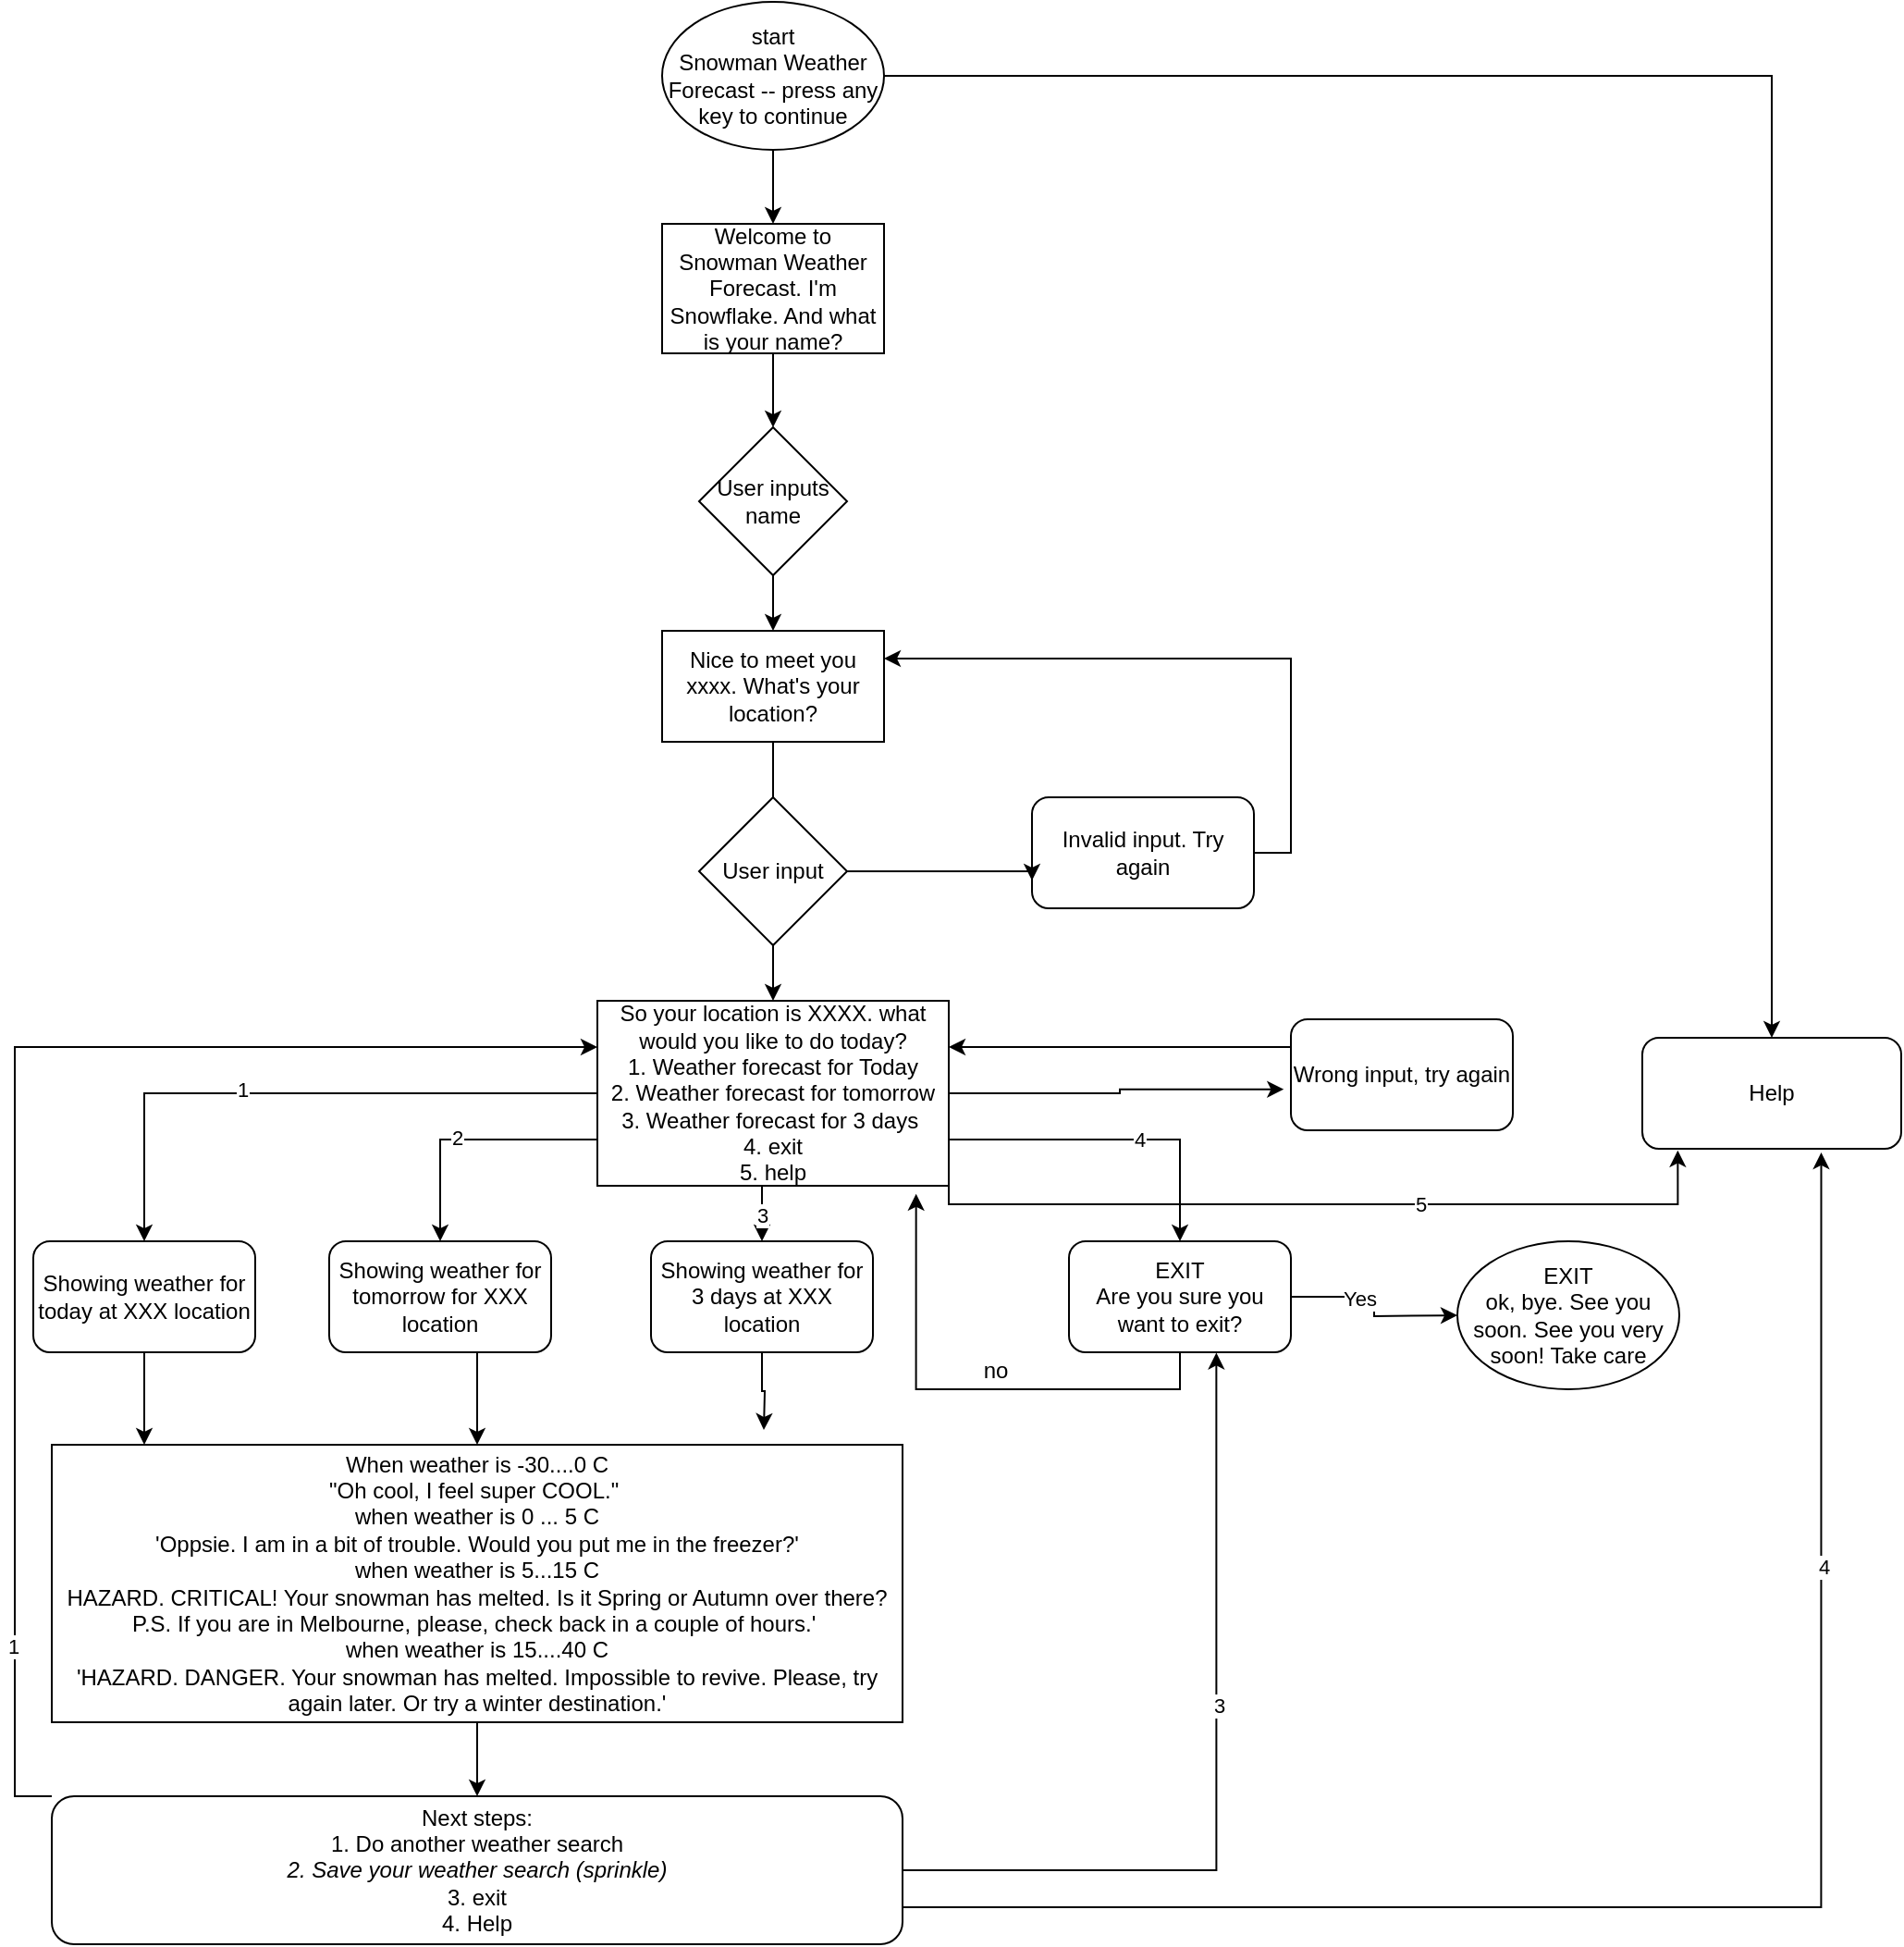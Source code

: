 <mxfile version="13.10.9" type="github">
  <diagram id="MsivO8KTLnRSj79RNSYw" name="Page-1">
    <mxGraphModel dx="1572" dy="966" grid="1" gridSize="10" guides="1" tooltips="1" connect="1" arrows="0" fold="1" page="1" pageScale="1" pageWidth="827" pageHeight="1169" math="0" shadow="0">
      <root>
        <mxCell id="0" />
        <mxCell id="1" parent="0" />
        <mxCell id="u9vrd8AwZ9Mhj5PSegty-5" value="" style="edgeStyle=orthogonalEdgeStyle;rounded=0;orthogonalLoop=1;jettySize=auto;html=1;" edge="1" parent="1" source="u9vrd8AwZ9Mhj5PSegty-1" target="u9vrd8AwZ9Mhj5PSegty-4">
          <mxGeometry relative="1" as="geometry" />
        </mxCell>
        <mxCell id="u9vrd8AwZ9Mhj5PSegty-1" value="Welcome to Snowman Weather Forecast. I&#39;m Snowflake. And what is your name?" style="rounded=0;whiteSpace=wrap;html=1;" vertex="1" parent="1">
          <mxGeometry x="360" y="130" width="120" height="70" as="geometry" />
        </mxCell>
        <mxCell id="u9vrd8AwZ9Mhj5PSegty-3" value="" style="edgeStyle=orthogonalEdgeStyle;rounded=0;orthogonalLoop=1;jettySize=auto;html=1;" edge="1" parent="1" source="u9vrd8AwZ9Mhj5PSegty-2" target="u9vrd8AwZ9Mhj5PSegty-1">
          <mxGeometry relative="1" as="geometry" />
        </mxCell>
        <mxCell id="u9vrd8AwZ9Mhj5PSegty-51" style="edgeStyle=orthogonalEdgeStyle;rounded=0;orthogonalLoop=1;jettySize=auto;html=1;exitX=1;exitY=0.5;exitDx=0;exitDy=0;" edge="1" parent="1" source="u9vrd8AwZ9Mhj5PSegty-2" target="u9vrd8AwZ9Mhj5PSegty-49">
          <mxGeometry relative="1" as="geometry" />
        </mxCell>
        <mxCell id="u9vrd8AwZ9Mhj5PSegty-2" value="start&lt;br&gt;Snowman Weather Forecast -- press any key to continue" style="ellipse;whiteSpace=wrap;html=1;" vertex="1" parent="1">
          <mxGeometry x="360" y="10" width="120" height="80" as="geometry" />
        </mxCell>
        <mxCell id="u9vrd8AwZ9Mhj5PSegty-7" value="" style="edgeStyle=orthogonalEdgeStyle;rounded=0;orthogonalLoop=1;jettySize=auto;html=1;" edge="1" parent="1" source="u9vrd8AwZ9Mhj5PSegty-22" target="u9vrd8AwZ9Mhj5PSegty-6">
          <mxGeometry relative="1" as="geometry" />
        </mxCell>
        <mxCell id="u9vrd8AwZ9Mhj5PSegty-4" value="User inputs name" style="rhombus;whiteSpace=wrap;html=1;" vertex="1" parent="1">
          <mxGeometry x="380" y="240" width="80" height="80" as="geometry" />
        </mxCell>
        <mxCell id="u9vrd8AwZ9Mhj5PSegty-40" style="edgeStyle=orthogonalEdgeStyle;rounded=0;orthogonalLoop=1;jettySize=auto;html=1;exitX=0;exitY=0.5;exitDx=0;exitDy=0;" edge="1" parent="1" source="u9vrd8AwZ9Mhj5PSegty-6" target="u9vrd8AwZ9Mhj5PSegty-33">
          <mxGeometry relative="1" as="geometry" />
        </mxCell>
        <mxCell id="u9vrd8AwZ9Mhj5PSegty-58" value="1" style="edgeLabel;html=1;align=center;verticalAlign=middle;resizable=0;points=[];" vertex="1" connectable="0" parent="u9vrd8AwZ9Mhj5PSegty-40">
          <mxGeometry x="0.191" y="-2" relative="1" as="geometry">
            <mxPoint x="1" as="offset" />
          </mxGeometry>
        </mxCell>
        <mxCell id="u9vrd8AwZ9Mhj5PSegty-41" style="edgeStyle=orthogonalEdgeStyle;rounded=0;orthogonalLoop=1;jettySize=auto;html=1;exitX=0;exitY=0.75;exitDx=0;exitDy=0;entryX=0.5;entryY=0;entryDx=0;entryDy=0;" edge="1" parent="1" source="u9vrd8AwZ9Mhj5PSegty-6" target="u9vrd8AwZ9Mhj5PSegty-34">
          <mxGeometry relative="1" as="geometry" />
        </mxCell>
        <mxCell id="u9vrd8AwZ9Mhj5PSegty-59" value="2" style="edgeLabel;html=1;align=center;verticalAlign=middle;resizable=0;points=[];" vertex="1" connectable="0" parent="u9vrd8AwZ9Mhj5PSegty-41">
          <mxGeometry x="0.102" y="-1" relative="1" as="geometry">
            <mxPoint x="1" as="offset" />
          </mxGeometry>
        </mxCell>
        <mxCell id="u9vrd8AwZ9Mhj5PSegty-42" style="edgeStyle=orthogonalEdgeStyle;rounded=0;orthogonalLoop=1;jettySize=auto;html=1;exitX=0.5;exitY=1;exitDx=0;exitDy=0;entryX=0.5;entryY=0;entryDx=0;entryDy=0;" edge="1" parent="1" source="u9vrd8AwZ9Mhj5PSegty-6" target="u9vrd8AwZ9Mhj5PSegty-35">
          <mxGeometry relative="1" as="geometry" />
        </mxCell>
        <mxCell id="u9vrd8AwZ9Mhj5PSegty-60" value="3" style="edgeLabel;html=1;align=center;verticalAlign=middle;resizable=0;points=[];" vertex="1" connectable="0" parent="u9vrd8AwZ9Mhj5PSegty-42">
          <mxGeometry x="0.23" relative="1" as="geometry">
            <mxPoint as="offset" />
          </mxGeometry>
        </mxCell>
        <mxCell id="u9vrd8AwZ9Mhj5PSegty-43" style="edgeStyle=orthogonalEdgeStyle;rounded=0;orthogonalLoop=1;jettySize=auto;html=1;exitX=1;exitY=0.75;exitDx=0;exitDy=0;entryX=0.5;entryY=0;entryDx=0;entryDy=0;" edge="1" parent="1" source="u9vrd8AwZ9Mhj5PSegty-6" target="u9vrd8AwZ9Mhj5PSegty-36">
          <mxGeometry relative="1" as="geometry" />
        </mxCell>
        <mxCell id="u9vrd8AwZ9Mhj5PSegty-61" value="4" style="edgeLabel;html=1;align=center;verticalAlign=middle;resizable=0;points=[];" vertex="1" connectable="0" parent="u9vrd8AwZ9Mhj5PSegty-43">
          <mxGeometry x="0.137" relative="1" as="geometry">
            <mxPoint as="offset" />
          </mxGeometry>
        </mxCell>
        <mxCell id="u9vrd8AwZ9Mhj5PSegty-48" style="edgeStyle=orthogonalEdgeStyle;rounded=0;orthogonalLoop=1;jettySize=auto;html=1;exitX=1;exitY=0.5;exitDx=0;exitDy=0;entryX=-0.032;entryY=0.631;entryDx=0;entryDy=0;entryPerimeter=0;" edge="1" parent="1" source="u9vrd8AwZ9Mhj5PSegty-6" target="u9vrd8AwZ9Mhj5PSegty-37">
          <mxGeometry relative="1" as="geometry" />
        </mxCell>
        <mxCell id="u9vrd8AwZ9Mhj5PSegty-52" style="edgeStyle=orthogonalEdgeStyle;rounded=0;orthogonalLoop=1;jettySize=auto;html=1;exitX=1;exitY=1;exitDx=0;exitDy=0;entryX=0.137;entryY=1.014;entryDx=0;entryDy=0;entryPerimeter=0;" edge="1" parent="1" source="u9vrd8AwZ9Mhj5PSegty-6" target="u9vrd8AwZ9Mhj5PSegty-49">
          <mxGeometry relative="1" as="geometry">
            <Array as="points">
              <mxPoint x="515" y="660" />
              <mxPoint x="909" y="660" />
            </Array>
          </mxGeometry>
        </mxCell>
        <mxCell id="u9vrd8AwZ9Mhj5PSegty-62" value="5" style="edgeLabel;html=1;align=center;verticalAlign=middle;resizable=0;points=[];" vertex="1" connectable="0" parent="u9vrd8AwZ9Mhj5PSegty-52">
          <mxGeometry x="0.219" relative="1" as="geometry">
            <mxPoint x="1" as="offset" />
          </mxGeometry>
        </mxCell>
        <mxCell id="u9vrd8AwZ9Mhj5PSegty-6" value="So your location is XXXX. what would you like to do today?&lt;br&gt;1. Weather forecast for Today&lt;br&gt;2. Weather forecast for tomorrow&lt;br&gt;3. Weather forecast for 3 days&amp;nbsp;&lt;br&gt;4. exit&lt;br&gt;5. help" style="rounded=0;whiteSpace=wrap;html=1;" vertex="1" parent="1">
          <mxGeometry x="325" y="550" width="190" height="100" as="geometry" />
        </mxCell>
        <mxCell id="u9vrd8AwZ9Mhj5PSegty-32" style="edgeStyle=orthogonalEdgeStyle;rounded=0;orthogonalLoop=1;jettySize=auto;html=1;exitX=1;exitY=0.5;exitDx=0;exitDy=0;entryX=1;entryY=0.25;entryDx=0;entryDy=0;" edge="1" parent="1" source="u9vrd8AwZ9Mhj5PSegty-19" target="u9vrd8AwZ9Mhj5PSegty-22">
          <mxGeometry relative="1" as="geometry" />
        </mxCell>
        <mxCell id="u9vrd8AwZ9Mhj5PSegty-19" value="Invalid input. Try again" style="rounded=1;whiteSpace=wrap;html=1;" vertex="1" parent="1">
          <mxGeometry x="560" y="440" width="120" height="60" as="geometry" />
        </mxCell>
        <mxCell id="u9vrd8AwZ9Mhj5PSegty-22" value="Nice to meet you xxxx. What&#39;s your location?" style="rounded=0;whiteSpace=wrap;html=1;" vertex="1" parent="1">
          <mxGeometry x="360" y="350" width="120" height="60" as="geometry" />
        </mxCell>
        <mxCell id="u9vrd8AwZ9Mhj5PSegty-23" value="" style="edgeStyle=orthogonalEdgeStyle;rounded=0;orthogonalLoop=1;jettySize=auto;html=1;" edge="1" parent="1" source="u9vrd8AwZ9Mhj5PSegty-4" target="u9vrd8AwZ9Mhj5PSegty-22">
          <mxGeometry relative="1" as="geometry">
            <mxPoint x="420" y="330" as="sourcePoint" />
            <mxPoint x="420" y="520" as="targetPoint" />
          </mxGeometry>
        </mxCell>
        <mxCell id="u9vrd8AwZ9Mhj5PSegty-31" style="edgeStyle=orthogonalEdgeStyle;rounded=0;orthogonalLoop=1;jettySize=auto;html=1;exitX=1;exitY=0.5;exitDx=0;exitDy=0;entryX=0;entryY=0.75;entryDx=0;entryDy=0;" edge="1" parent="1" source="u9vrd8AwZ9Mhj5PSegty-24" target="u9vrd8AwZ9Mhj5PSegty-19">
          <mxGeometry relative="1" as="geometry">
            <Array as="points">
              <mxPoint x="560" y="480" />
            </Array>
          </mxGeometry>
        </mxCell>
        <mxCell id="u9vrd8AwZ9Mhj5PSegty-24" value="User input" style="rhombus;whiteSpace=wrap;html=1;" vertex="1" parent="1">
          <mxGeometry x="380" y="440" width="80" height="80" as="geometry" />
        </mxCell>
        <mxCell id="u9vrd8AwZ9Mhj5PSegty-44" style="edgeStyle=orthogonalEdgeStyle;rounded=0;orthogonalLoop=1;jettySize=auto;html=1;exitX=0.5;exitY=1;exitDx=0;exitDy=0;" edge="1" parent="1" source="u9vrd8AwZ9Mhj5PSegty-33">
          <mxGeometry relative="1" as="geometry">
            <mxPoint x="80" y="790" as="targetPoint" />
          </mxGeometry>
        </mxCell>
        <mxCell id="u9vrd8AwZ9Mhj5PSegty-33" value="Showing weather for today at XXX location" style="rounded=1;whiteSpace=wrap;html=1;" vertex="1" parent="1">
          <mxGeometry x="20" y="680" width="120" height="60" as="geometry" />
        </mxCell>
        <mxCell id="u9vrd8AwZ9Mhj5PSegty-45" style="edgeStyle=orthogonalEdgeStyle;rounded=0;orthogonalLoop=1;jettySize=auto;html=1;exitX=0.5;exitY=1;exitDx=0;exitDy=0;" edge="1" parent="1" source="u9vrd8AwZ9Mhj5PSegty-34" target="u9vrd8AwZ9Mhj5PSegty-46">
          <mxGeometry relative="1" as="geometry">
            <mxPoint x="240" y="790" as="targetPoint" />
            <Array as="points">
              <mxPoint x="260" y="740" />
            </Array>
          </mxGeometry>
        </mxCell>
        <mxCell id="u9vrd8AwZ9Mhj5PSegty-34" value="Showing weather for tomorrow for XXX location" style="rounded=1;whiteSpace=wrap;html=1;" vertex="1" parent="1">
          <mxGeometry x="180" y="680" width="120" height="60" as="geometry" />
        </mxCell>
        <mxCell id="u9vrd8AwZ9Mhj5PSegty-47" style="edgeStyle=orthogonalEdgeStyle;rounded=0;orthogonalLoop=1;jettySize=auto;html=1;exitX=0.5;exitY=1;exitDx=0;exitDy=0;" edge="1" parent="1" source="u9vrd8AwZ9Mhj5PSegty-35">
          <mxGeometry relative="1" as="geometry">
            <mxPoint x="415" y="782" as="targetPoint" />
          </mxGeometry>
        </mxCell>
        <mxCell id="u9vrd8AwZ9Mhj5PSegty-35" value="Showing weather for 3 days at XXX location" style="rounded=1;whiteSpace=wrap;html=1;" vertex="1" parent="1">
          <mxGeometry x="354" y="680" width="120" height="60" as="geometry" />
        </mxCell>
        <mxCell id="u9vrd8AwZ9Mhj5PSegty-53" style="edgeStyle=orthogonalEdgeStyle;rounded=0;orthogonalLoop=1;jettySize=auto;html=1;exitX=1;exitY=0.5;exitDx=0;exitDy=0;entryX=0;entryY=0.5;entryDx=0;entryDy=0;" edge="1" parent="1" source="u9vrd8AwZ9Mhj5PSegty-36">
          <mxGeometry relative="1" as="geometry">
            <mxPoint x="790" y="720" as="targetPoint" />
          </mxGeometry>
        </mxCell>
        <mxCell id="u9vrd8AwZ9Mhj5PSegty-54" value="Yes" style="edgeLabel;html=1;align=center;verticalAlign=middle;resizable=0;points=[];" vertex="1" connectable="0" parent="u9vrd8AwZ9Mhj5PSegty-53">
          <mxGeometry x="-0.277" y="-1" relative="1" as="geometry">
            <mxPoint as="offset" />
          </mxGeometry>
        </mxCell>
        <mxCell id="u9vrd8AwZ9Mhj5PSegty-55" style="edgeStyle=orthogonalEdgeStyle;rounded=0;orthogonalLoop=1;jettySize=auto;html=1;exitX=0.5;exitY=1;exitDx=0;exitDy=0;entryX=0.907;entryY=1.044;entryDx=0;entryDy=0;entryPerimeter=0;" edge="1" parent="1" source="u9vrd8AwZ9Mhj5PSegty-36" target="u9vrd8AwZ9Mhj5PSegty-6">
          <mxGeometry relative="1" as="geometry" />
        </mxCell>
        <mxCell id="u9vrd8AwZ9Mhj5PSegty-36" value="EXIT&lt;br&gt;Are you sure you want to exit?" style="rounded=1;whiteSpace=wrap;html=1;" vertex="1" parent="1">
          <mxGeometry x="580" y="680" width="120" height="60" as="geometry" />
        </mxCell>
        <mxCell id="u9vrd8AwZ9Mhj5PSegty-39" style="edgeStyle=orthogonalEdgeStyle;rounded=0;orthogonalLoop=1;jettySize=auto;html=1;exitX=0.75;exitY=0;exitDx=0;exitDy=0;entryX=1;entryY=0.25;entryDx=0;entryDy=0;" edge="1" parent="1" source="u9vrd8AwZ9Mhj5PSegty-37" target="u9vrd8AwZ9Mhj5PSegty-6">
          <mxGeometry relative="1" as="geometry">
            <Array as="points">
              <mxPoint x="790" y="575" />
            </Array>
          </mxGeometry>
        </mxCell>
        <mxCell id="u9vrd8AwZ9Mhj5PSegty-37" value="Wrong input, try again" style="rounded=1;whiteSpace=wrap;html=1;" vertex="1" parent="1">
          <mxGeometry x="700" y="560" width="120" height="60" as="geometry" />
        </mxCell>
        <mxCell id="u9vrd8AwZ9Mhj5PSegty-63" style="edgeStyle=orthogonalEdgeStyle;rounded=0;orthogonalLoop=1;jettySize=auto;html=1;exitX=0.5;exitY=1;exitDx=0;exitDy=0;entryX=0.5;entryY=0;entryDx=0;entryDy=0;" edge="1" parent="1" source="u9vrd8AwZ9Mhj5PSegty-46" target="u9vrd8AwZ9Mhj5PSegty-57">
          <mxGeometry relative="1" as="geometry" />
        </mxCell>
        <mxCell id="u9vrd8AwZ9Mhj5PSegty-46" value="When weather is -30....0 C&lt;br&gt;&quot;Oh cool, I feel super COOL.&quot;&amp;nbsp;&lt;br&gt;when weather is 0 ... 5 C&lt;br&gt;&#39;Oppsie. I am in a bit of trouble. Would you put me in the freezer?&#39;&lt;br&gt;when weather is 5...15 C&lt;br&gt;HAZARD. CRITICAL! Your snowman has melted. Is it Spring or Autumn over there? P.S. If you are in Melbourne, please, check back in a couple of hours.&#39;&amp;nbsp;&lt;br&gt;when weather is 15....40 C&lt;br&gt;&#39;HAZARD. DANGER. Your snowman has melted. Impossible to revive. Please, try again later. Or try a winter destination.&#39;" style="rounded=0;whiteSpace=wrap;html=1;" vertex="1" parent="1">
          <mxGeometry x="30" y="790" width="460" height="150" as="geometry" />
        </mxCell>
        <mxCell id="u9vrd8AwZ9Mhj5PSegty-49" value="Help" style="rounded=1;whiteSpace=wrap;html=1;" vertex="1" parent="1">
          <mxGeometry x="890" y="570" width="140" height="60" as="geometry" />
        </mxCell>
        <mxCell id="u9vrd8AwZ9Mhj5PSegty-56" value="no" style="text;html=1;align=center;verticalAlign=middle;resizable=0;points=[];autosize=1;" vertex="1" parent="1">
          <mxGeometry x="525" y="740" width="30" height="20" as="geometry" />
        </mxCell>
        <mxCell id="u9vrd8AwZ9Mhj5PSegty-65" style="edgeStyle=orthogonalEdgeStyle;rounded=0;orthogonalLoop=1;jettySize=auto;html=1;exitX=0;exitY=0;exitDx=0;exitDy=0;entryX=0;entryY=0.25;entryDx=0;entryDy=0;" edge="1" parent="1" source="u9vrd8AwZ9Mhj5PSegty-57" target="u9vrd8AwZ9Mhj5PSegty-6">
          <mxGeometry relative="1" as="geometry">
            <Array as="points">
              <mxPoint x="10" y="980" />
              <mxPoint x="10" y="575" />
            </Array>
          </mxGeometry>
        </mxCell>
        <mxCell id="u9vrd8AwZ9Mhj5PSegty-66" value="1" style="edgeLabel;html=1;align=center;verticalAlign=middle;resizable=0;points=[];" vertex="1" connectable="0" parent="u9vrd8AwZ9Mhj5PSegty-65">
          <mxGeometry x="-0.727" y="1" relative="1" as="geometry">
            <mxPoint as="offset" />
          </mxGeometry>
        </mxCell>
        <mxCell id="u9vrd8AwZ9Mhj5PSegty-67" style="edgeStyle=orthogonalEdgeStyle;rounded=0;orthogonalLoop=1;jettySize=auto;html=1;exitX=1;exitY=0.5;exitDx=0;exitDy=0;entryX=0.664;entryY=1.004;entryDx=0;entryDy=0;entryPerimeter=0;" edge="1" parent="1" source="u9vrd8AwZ9Mhj5PSegty-57" target="u9vrd8AwZ9Mhj5PSegty-36">
          <mxGeometry relative="1" as="geometry" />
        </mxCell>
        <mxCell id="u9vrd8AwZ9Mhj5PSegty-68" value="3" style="edgeLabel;html=1;align=center;verticalAlign=middle;resizable=0;points=[];" vertex="1" connectable="0" parent="u9vrd8AwZ9Mhj5PSegty-67">
          <mxGeometry x="0.152" y="-1" relative="1" as="geometry">
            <mxPoint as="offset" />
          </mxGeometry>
        </mxCell>
        <mxCell id="u9vrd8AwZ9Mhj5PSegty-69" style="edgeStyle=orthogonalEdgeStyle;rounded=0;orthogonalLoop=1;jettySize=auto;html=1;exitX=1;exitY=0.5;exitDx=0;exitDy=0;entryX=0.691;entryY=1.033;entryDx=0;entryDy=0;entryPerimeter=0;" edge="1" parent="1" source="u9vrd8AwZ9Mhj5PSegty-57" target="u9vrd8AwZ9Mhj5PSegty-49">
          <mxGeometry relative="1" as="geometry">
            <Array as="points">
              <mxPoint x="490" y="1040" />
              <mxPoint x="987" y="1040" />
            </Array>
          </mxGeometry>
        </mxCell>
        <mxCell id="u9vrd8AwZ9Mhj5PSegty-70" value="4" style="edgeLabel;html=1;align=center;verticalAlign=middle;resizable=0;points=[];" vertex="1" connectable="0" parent="u9vrd8AwZ9Mhj5PSegty-69">
          <mxGeometry x="0.516" y="-1" relative="1" as="geometry">
            <mxPoint as="offset" />
          </mxGeometry>
        </mxCell>
        <mxCell id="u9vrd8AwZ9Mhj5PSegty-57" value="Next steps:&lt;br&gt;1. Do another weather search&lt;br&gt;&lt;i&gt;2. Save your weather search (sprinkle)&lt;br&gt;&lt;/i&gt;3. exit&lt;br&gt;4. Help" style="rounded=1;whiteSpace=wrap;html=1;" vertex="1" parent="1">
          <mxGeometry x="30" y="980" width="460" height="80" as="geometry" />
        </mxCell>
        <mxCell id="u9vrd8AwZ9Mhj5PSegty-71" value="EXIT&lt;br&gt;ok, bye. See you soon. See you very soon! Take care" style="ellipse;whiteSpace=wrap;html=1;" vertex="1" parent="1">
          <mxGeometry x="790" y="680" width="120" height="80" as="geometry" />
        </mxCell>
      </root>
    </mxGraphModel>
  </diagram>
</mxfile>
